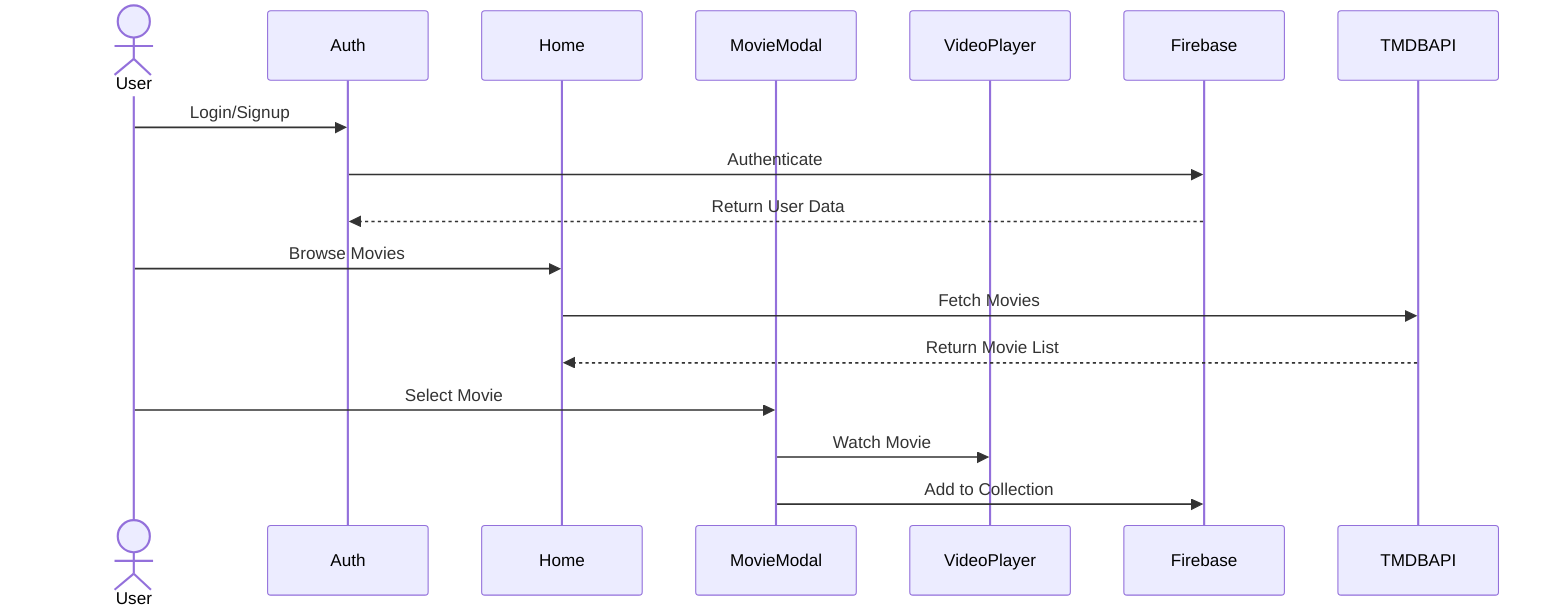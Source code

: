 sequenceDiagram
    actor User
    participant Auth
    participant Home
    participant MovieModal
    participant VideoPlayer
    participant Firebase
    participant TMDBAPI

    User->>Auth: Login/Signup
    Auth->>Firebase: Authenticate
    Firebase-->>Auth: Return User Data
    
    User->>Home: Browse Movies
    Home->>TMDBAPI: Fetch Movies
    TMDBAPI-->>Home: Return Movie List
    
    User->>MovieModal: Select Movie
    MovieModal->>VideoPlayer: Watch Movie
    MovieModal->>Firebase: Add to Collection